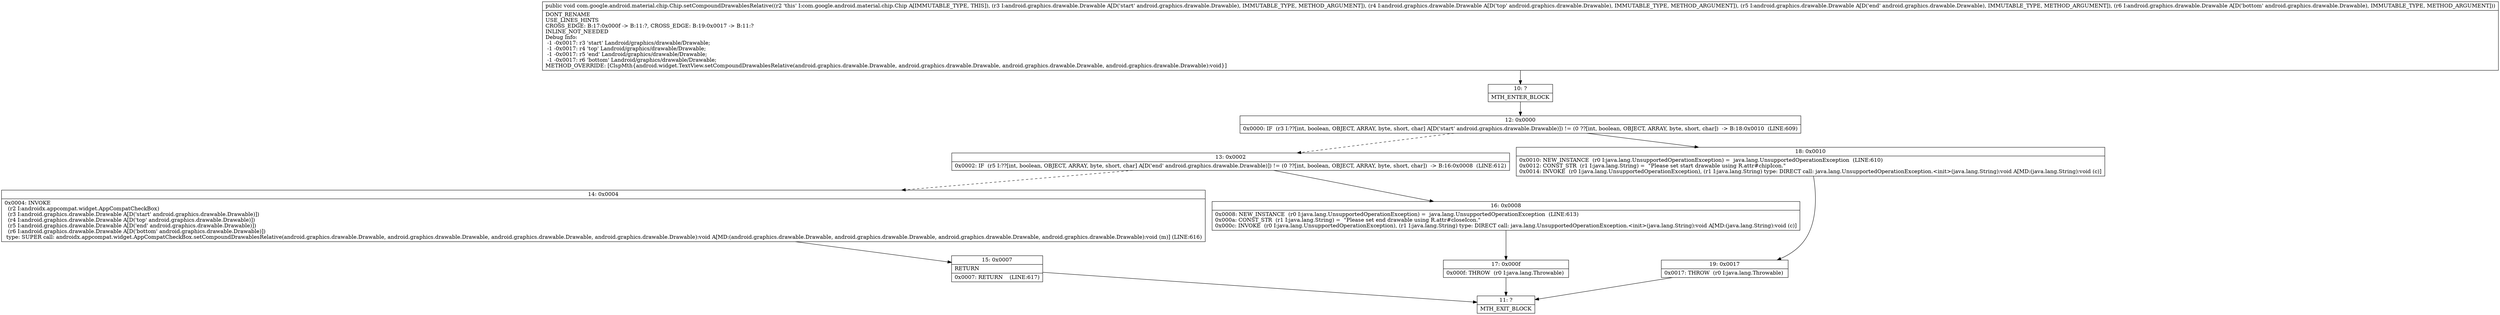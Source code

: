 digraph "CFG forcom.google.android.material.chip.Chip.setCompoundDrawablesRelative(Landroid\/graphics\/drawable\/Drawable;Landroid\/graphics\/drawable\/Drawable;Landroid\/graphics\/drawable\/Drawable;Landroid\/graphics\/drawable\/Drawable;)V" {
Node_10 [shape=record,label="{10\:\ ?|MTH_ENTER_BLOCK\l}"];
Node_12 [shape=record,label="{12\:\ 0x0000|0x0000: IF  (r3 I:??[int, boolean, OBJECT, ARRAY, byte, short, char] A[D('start' android.graphics.drawable.Drawable)]) != (0 ??[int, boolean, OBJECT, ARRAY, byte, short, char])  \-\> B:18:0x0010  (LINE:609)\l}"];
Node_13 [shape=record,label="{13\:\ 0x0002|0x0002: IF  (r5 I:??[int, boolean, OBJECT, ARRAY, byte, short, char] A[D('end' android.graphics.drawable.Drawable)]) != (0 ??[int, boolean, OBJECT, ARRAY, byte, short, char])  \-\> B:16:0x0008  (LINE:612)\l}"];
Node_14 [shape=record,label="{14\:\ 0x0004|0x0004: INVOKE  \l  (r2 I:androidx.appcompat.widget.AppCompatCheckBox)\l  (r3 I:android.graphics.drawable.Drawable A[D('start' android.graphics.drawable.Drawable)])\l  (r4 I:android.graphics.drawable.Drawable A[D('top' android.graphics.drawable.Drawable)])\l  (r5 I:android.graphics.drawable.Drawable A[D('end' android.graphics.drawable.Drawable)])\l  (r6 I:android.graphics.drawable.Drawable A[D('bottom' android.graphics.drawable.Drawable)])\l type: SUPER call: androidx.appcompat.widget.AppCompatCheckBox.setCompoundDrawablesRelative(android.graphics.drawable.Drawable, android.graphics.drawable.Drawable, android.graphics.drawable.Drawable, android.graphics.drawable.Drawable):void A[MD:(android.graphics.drawable.Drawable, android.graphics.drawable.Drawable, android.graphics.drawable.Drawable, android.graphics.drawable.Drawable):void (m)] (LINE:616)\l}"];
Node_15 [shape=record,label="{15\:\ 0x0007|RETURN\l|0x0007: RETURN    (LINE:617)\l}"];
Node_11 [shape=record,label="{11\:\ ?|MTH_EXIT_BLOCK\l}"];
Node_16 [shape=record,label="{16\:\ 0x0008|0x0008: NEW_INSTANCE  (r0 I:java.lang.UnsupportedOperationException) =  java.lang.UnsupportedOperationException  (LINE:613)\l0x000a: CONST_STR  (r1 I:java.lang.String) =  \"Please set end drawable using R.attr#closeIcon.\" \l0x000c: INVOKE  (r0 I:java.lang.UnsupportedOperationException), (r1 I:java.lang.String) type: DIRECT call: java.lang.UnsupportedOperationException.\<init\>(java.lang.String):void A[MD:(java.lang.String):void (c)]\l}"];
Node_17 [shape=record,label="{17\:\ 0x000f|0x000f: THROW  (r0 I:java.lang.Throwable) \l}"];
Node_18 [shape=record,label="{18\:\ 0x0010|0x0010: NEW_INSTANCE  (r0 I:java.lang.UnsupportedOperationException) =  java.lang.UnsupportedOperationException  (LINE:610)\l0x0012: CONST_STR  (r1 I:java.lang.String) =  \"Please set start drawable using R.attr#chipIcon.\" \l0x0014: INVOKE  (r0 I:java.lang.UnsupportedOperationException), (r1 I:java.lang.String) type: DIRECT call: java.lang.UnsupportedOperationException.\<init\>(java.lang.String):void A[MD:(java.lang.String):void (c)]\l}"];
Node_19 [shape=record,label="{19\:\ 0x0017|0x0017: THROW  (r0 I:java.lang.Throwable) \l}"];
MethodNode[shape=record,label="{public void com.google.android.material.chip.Chip.setCompoundDrawablesRelative((r2 'this' I:com.google.android.material.chip.Chip A[IMMUTABLE_TYPE, THIS]), (r3 I:android.graphics.drawable.Drawable A[D('start' android.graphics.drawable.Drawable), IMMUTABLE_TYPE, METHOD_ARGUMENT]), (r4 I:android.graphics.drawable.Drawable A[D('top' android.graphics.drawable.Drawable), IMMUTABLE_TYPE, METHOD_ARGUMENT]), (r5 I:android.graphics.drawable.Drawable A[D('end' android.graphics.drawable.Drawable), IMMUTABLE_TYPE, METHOD_ARGUMENT]), (r6 I:android.graphics.drawable.Drawable A[D('bottom' android.graphics.drawable.Drawable), IMMUTABLE_TYPE, METHOD_ARGUMENT]))  | DONT_RENAME\lUSE_LINES_HINTS\lCROSS_EDGE: B:17:0x000f \-\> B:11:?, CROSS_EDGE: B:19:0x0017 \-\> B:11:?\lINLINE_NOT_NEEDED\lDebug Info:\l  \-1 \-0x0017: r3 'start' Landroid\/graphics\/drawable\/Drawable;\l  \-1 \-0x0017: r4 'top' Landroid\/graphics\/drawable\/Drawable;\l  \-1 \-0x0017: r5 'end' Landroid\/graphics\/drawable\/Drawable;\l  \-1 \-0x0017: r6 'bottom' Landroid\/graphics\/drawable\/Drawable;\lMETHOD_OVERRIDE: [ClspMth\{android.widget.TextView.setCompoundDrawablesRelative(android.graphics.drawable.Drawable, android.graphics.drawable.Drawable, android.graphics.drawable.Drawable, android.graphics.drawable.Drawable):void\}]\l}"];
MethodNode -> Node_10;Node_10 -> Node_12;
Node_12 -> Node_13[style=dashed];
Node_12 -> Node_18;
Node_13 -> Node_14[style=dashed];
Node_13 -> Node_16;
Node_14 -> Node_15;
Node_15 -> Node_11;
Node_16 -> Node_17;
Node_17 -> Node_11;
Node_18 -> Node_19;
Node_19 -> Node_11;
}

